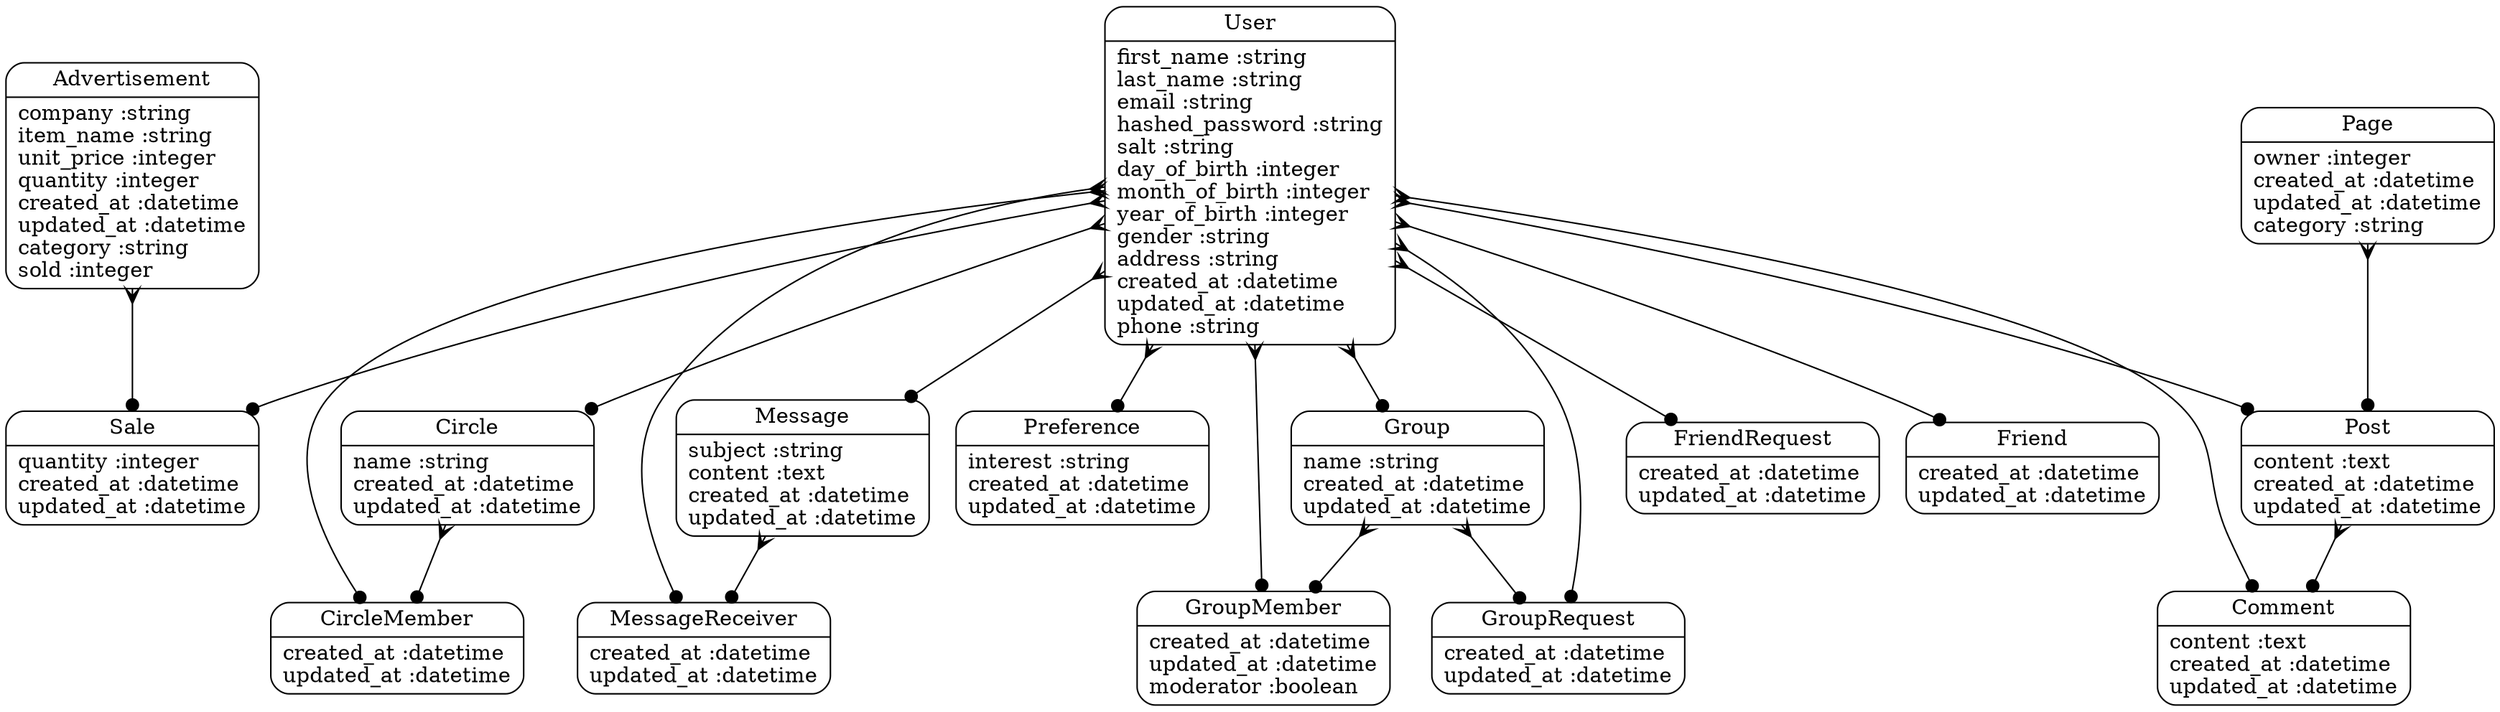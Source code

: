 digraph models_diagram {
	graph[overlap=false, splines=true]
	"Preference" [shape=Mrecord, label="{Preference|interest :string\lcreated_at :datetime\lupdated_at :datetime\l}"]
	"Page" [shape=Mrecord, label="{Page|owner :integer\lcreated_at :datetime\lupdated_at :datetime\lcategory :string\l}"]
	"MessageReceiver" [shape=Mrecord, label="{MessageReceiver|created_at :datetime\lupdated_at :datetime\l}"]
	"Circle" [shape=Mrecord, label="{Circle|name :string\lcreated_at :datetime\lupdated_at :datetime\l}"]
	"Sale" [shape=Mrecord, label="{Sale|quantity :integer\lcreated_at :datetime\lupdated_at :datetime\l}"]
	"Comment" [shape=Mrecord, label="{Comment|content :text\lcreated_at :datetime\lupdated_at :datetime\l}"]
	"Advertisement" [shape=Mrecord, label="{Advertisement|company :string\litem_name :string\lunit_price :integer\lquantity :integer\lcreated_at :datetime\lupdated_at :datetime\lcategory :string\lsold :integer\l}"]
	"CircleMember" [shape=Mrecord, label="{CircleMember|created_at :datetime\lupdated_at :datetime\l}"]
	"Group" [shape=Mrecord, label="{Group|name :string\lcreated_at :datetime\lupdated_at :datetime\l}"]
	"User" [shape=Mrecord, label="{User|first_name :string\llast_name :string\lemail :string\lhashed_password :string\lsalt :string\lday_of_birth :integer\lmonth_of_birth :integer\lyear_of_birth :integer\lgender :string\laddress :string\lcreated_at :datetime\lupdated_at :datetime\lphone :string\l}"]
	"FriendRequest" [shape=Mrecord, label="{FriendRequest|created_at :datetime\lupdated_at :datetime\l}"]
	"Message" [shape=Mrecord, label="{Message|subject :string\lcontent :text\lcreated_at :datetime\lupdated_at :datetime\l}"]
	"GroupMember" [shape=Mrecord, label="{GroupMember|created_at :datetime\lupdated_at :datetime\lmoderator :boolean\l}"]
	"Post" [shape=Mrecord, label="{Post|content :text\lcreated_at :datetime\lupdated_at :datetime\l}"]
	"Friend" [shape=Mrecord, label="{Friend|created_at :datetime\lupdated_at :datetime\l}"]
	"GroupRequest" [shape=Mrecord, label="{GroupRequest|created_at :datetime\lupdated_at :datetime\l}"]
	"Page" -> "Post" [arrowtail=crow, arrowhead=dot, dir=both]
	"Circle" -> "CircleMember" [arrowtail=crow, arrowhead=dot, dir=both]
	"Advertisement" -> "Sale" [arrowtail=crow, arrowhead=dot, dir=both]
	"Group" -> "GroupRequest" [arrowtail=crow, arrowhead=dot, dir=both]
	"Group" -> "GroupMember" [arrowtail=crow, arrowhead=dot, dir=both]
	"User" -> "Post" [arrowtail=crow, arrowhead=dot, dir=both]
	"User" -> "FriendRequest" [arrowtail=crow, arrowhead=dot, dir=both]
	"User" -> "MessageReceiver" [arrowtail=crow, arrowhead=dot, dir=both]
	"User" -> "Message" [arrowtail=crow, arrowhead=dot, dir=both]
	"User" -> "GroupRequest" [arrowtail=crow, arrowhead=dot, dir=both]
	"User" -> "Group" [arrowtail=crow, arrowhead=dot, dir=both]
	"User" -> "CircleMember" [arrowtail=crow, arrowhead=dot, dir=both]
	"User" -> "Comment" [arrowtail=crow, arrowhead=dot, dir=both]
	"User" -> "Circle" [arrowtail=crow, arrowhead=dot, dir=both]
	"User" -> "Preference" [arrowtail=crow, arrowhead=dot, dir=both]
	"User" -> "GroupMember" [arrowtail=crow, arrowhead=dot, dir=both]
	"User" -> "Sale" [arrowtail=crow, arrowhead=dot, dir=both]
	"User" -> "Friend" [arrowtail=crow, arrowhead=dot, dir=both]
	"Message" -> "MessageReceiver" [arrowtail=crow, arrowhead=dot, dir=both]
	"Post" -> "Comment" [arrowtail=crow, arrowhead=dot, dir=both]
}
